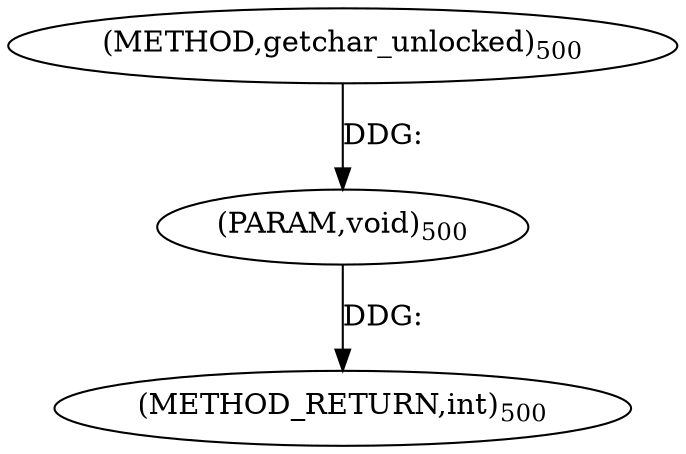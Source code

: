 digraph "getchar_unlocked" {  
"2602" [label = <(METHOD,getchar_unlocked)<SUB>500</SUB>> ]
"2604" [label = <(METHOD_RETURN,int)<SUB>500</SUB>> ]
"2603" [label = <(PARAM,void)<SUB>500</SUB>> ]
  "2603" -> "2604"  [ label = "DDG: "] 
  "2602" -> "2603"  [ label = "DDG: "] 
}
